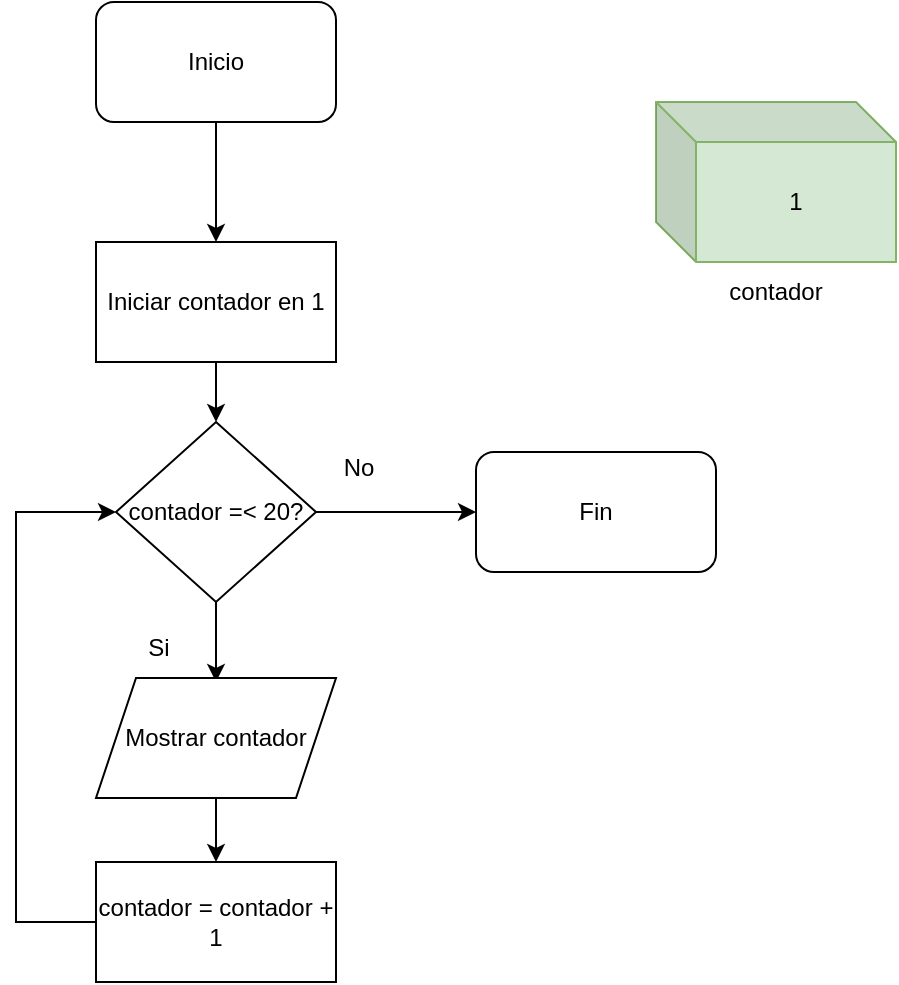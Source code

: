<mxfile version="28.2.5">
  <diagram name="Página-1" id="WVWnFDQEwnPoa3ZHE_O3">
    <mxGraphModel dx="1360" dy="765" grid="1" gridSize="10" guides="1" tooltips="1" connect="1" arrows="1" fold="1" page="1" pageScale="1" pageWidth="827" pageHeight="1169" math="0" shadow="0">
      <root>
        <mxCell id="0" />
        <mxCell id="1" parent="0" />
        <mxCell id="RkrQ8Et8DCIM3R6IrIR6-3" style="edgeStyle=orthogonalEdgeStyle;rounded=0;orthogonalLoop=1;jettySize=auto;html=1;entryX=0.5;entryY=0;entryDx=0;entryDy=0;" parent="1" source="RkrQ8Et8DCIM3R6IrIR6-1" target="RkrQ8Et8DCIM3R6IrIR6-2" edge="1">
          <mxGeometry relative="1" as="geometry" />
        </mxCell>
        <mxCell id="RkrQ8Et8DCIM3R6IrIR6-1" value="Inicio" style="rounded=1;whiteSpace=wrap;html=1;" parent="1" vertex="1">
          <mxGeometry x="360" y="40" width="120" height="60" as="geometry" />
        </mxCell>
        <mxCell id="RkrQ8Et8DCIM3R6IrIR6-5" style="edgeStyle=orthogonalEdgeStyle;rounded=0;orthogonalLoop=1;jettySize=auto;html=1;entryX=0.5;entryY=0;entryDx=0;entryDy=0;" parent="1" source="RkrQ8Et8DCIM3R6IrIR6-2" target="RkrQ8Et8DCIM3R6IrIR6-4" edge="1">
          <mxGeometry relative="1" as="geometry" />
        </mxCell>
        <mxCell id="RkrQ8Et8DCIM3R6IrIR6-2" value="Iniciar contador en 1" style="rounded=0;whiteSpace=wrap;html=1;" parent="1" vertex="1">
          <mxGeometry x="360" y="160" width="120" height="60" as="geometry" />
        </mxCell>
        <mxCell id="RkrQ8Et8DCIM3R6IrIR6-6" style="edgeStyle=orthogonalEdgeStyle;rounded=0;orthogonalLoop=1;jettySize=auto;html=1;" parent="1" source="RkrQ8Et8DCIM3R6IrIR6-4" edge="1">
          <mxGeometry relative="1" as="geometry">
            <mxPoint x="420" y="380" as="targetPoint" />
          </mxGeometry>
        </mxCell>
        <mxCell id="RkrQ8Et8DCIM3R6IrIR6-7" style="edgeStyle=orthogonalEdgeStyle;rounded=0;orthogonalLoop=1;jettySize=auto;html=1;" parent="1" source="RkrQ8Et8DCIM3R6IrIR6-4" edge="1">
          <mxGeometry relative="1" as="geometry">
            <mxPoint x="550" y="295" as="targetPoint" />
          </mxGeometry>
        </mxCell>
        <mxCell id="RkrQ8Et8DCIM3R6IrIR6-4" value="contador =&amp;lt; 20?" style="rhombus;whiteSpace=wrap;html=1;" parent="1" vertex="1">
          <mxGeometry x="370" y="250" width="100" height="90" as="geometry" />
        </mxCell>
        <mxCell id="RkrQ8Et8DCIM3R6IrIR6-8" value="Si" style="text;html=1;align=center;verticalAlign=middle;resizable=0;points=[];autosize=1;strokeColor=none;fillColor=none;" parent="1" vertex="1">
          <mxGeometry x="376" y="348" width="30" height="30" as="geometry" />
        </mxCell>
        <mxCell id="RkrQ8Et8DCIM3R6IrIR6-10" value="No" style="text;html=1;align=center;verticalAlign=middle;resizable=0;points=[];autosize=1;strokeColor=none;fillColor=none;" parent="1" vertex="1">
          <mxGeometry x="471" y="258" width="40" height="30" as="geometry" />
        </mxCell>
        <mxCell id="RkrQ8Et8DCIM3R6IrIR6-12" style="edgeStyle=orthogonalEdgeStyle;rounded=0;orthogonalLoop=1;jettySize=auto;html=1;entryX=0;entryY=0.5;entryDx=0;entryDy=0;" parent="1" source="RkrQ8Et8DCIM3R6IrIR6-11" target="RkrQ8Et8DCIM3R6IrIR6-4" edge="1">
          <mxGeometry relative="1" as="geometry">
            <Array as="points">
              <mxPoint x="320" y="500" />
              <mxPoint x="320" y="295" />
            </Array>
          </mxGeometry>
        </mxCell>
        <mxCell id="RkrQ8Et8DCIM3R6IrIR6-11" value="contador = contador + 1" style="rounded=0;whiteSpace=wrap;html=1;" parent="1" vertex="1">
          <mxGeometry x="360" y="470" width="120" height="60" as="geometry" />
        </mxCell>
        <mxCell id="RkrQ8Et8DCIM3R6IrIR6-13" value="Fin" style="rounded=1;whiteSpace=wrap;html=1;" parent="1" vertex="1">
          <mxGeometry x="550" y="265" width="120" height="60" as="geometry" />
        </mxCell>
        <mxCell id="pbCBMGU4gB_mVJE6SLAn-1" value="1" style="shape=cube;whiteSpace=wrap;html=1;boundedLbl=1;backgroundOutline=1;darkOpacity=0.05;darkOpacity2=0.1;fillColor=#d5e8d4;strokeColor=#82b366;" parent="1" vertex="1">
          <mxGeometry x="640" y="90" width="120" height="80" as="geometry" />
        </mxCell>
        <mxCell id="pbCBMGU4gB_mVJE6SLAn-2" value="contador" style="text;html=1;align=center;verticalAlign=middle;whiteSpace=wrap;rounded=0;" parent="1" vertex="1">
          <mxGeometry x="670" y="170" width="60" height="30" as="geometry" />
        </mxCell>
        <mxCell id="IHnAyTIl_LUfHkCgWN9J-3" style="edgeStyle=orthogonalEdgeStyle;rounded=0;orthogonalLoop=1;jettySize=auto;html=1;" edge="1" parent="1" source="IHnAyTIl_LUfHkCgWN9J-2" target="RkrQ8Et8DCIM3R6IrIR6-11">
          <mxGeometry relative="1" as="geometry" />
        </mxCell>
        <mxCell id="IHnAyTIl_LUfHkCgWN9J-2" value="Mostrar contador" style="shape=parallelogram;perimeter=parallelogramPerimeter;whiteSpace=wrap;html=1;fixedSize=1;" vertex="1" parent="1">
          <mxGeometry x="360" y="378" width="120" height="60" as="geometry" />
        </mxCell>
      </root>
    </mxGraphModel>
  </diagram>
</mxfile>
